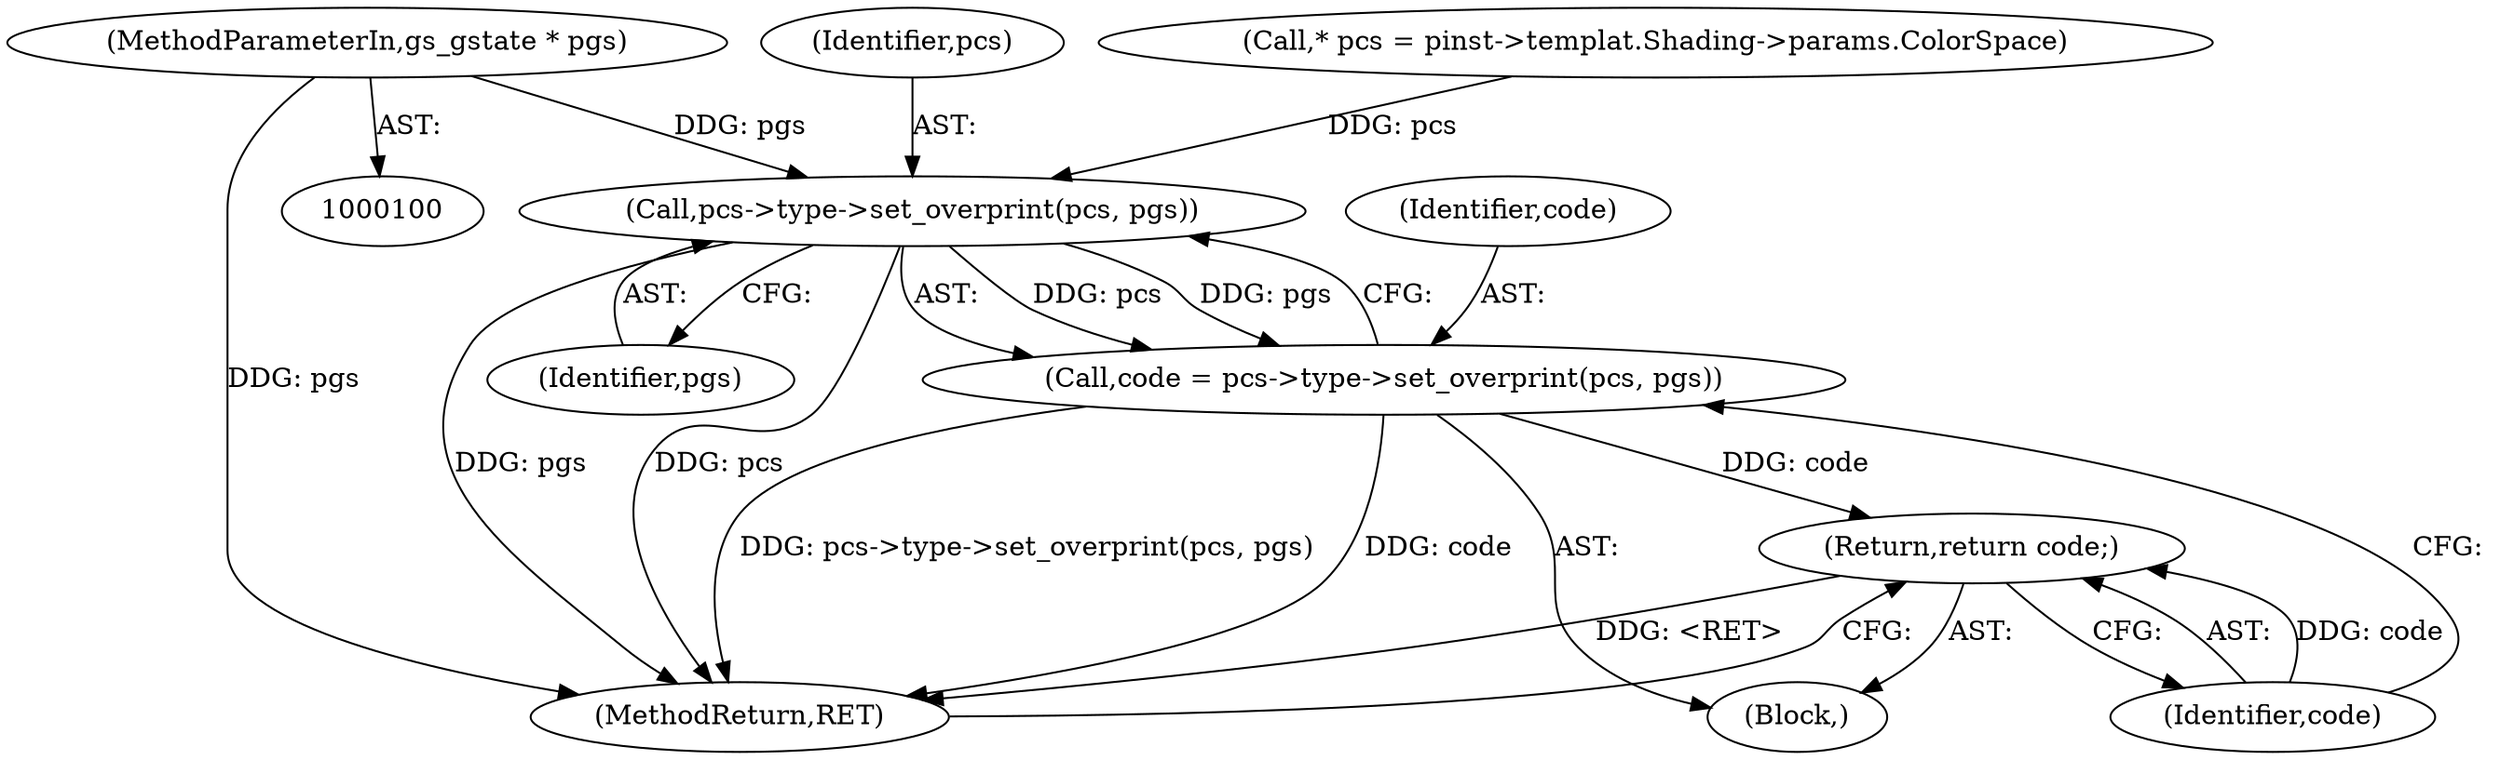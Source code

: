 digraph "0_ghostscript_693baf02152119af6e6afd30bb8ec76d14f84bbf@pointer" {
"1000102" [label="(MethodParameterIn,gs_gstate * pgs)"];
"1000183" [label="(Call,pcs->type->set_overprint(pcs, pgs))"];
"1000181" [label="(Call,code = pcs->type->set_overprint(pcs, pgs))"];
"1000186" [label="(Return,return code;)"];
"1000183" [label="(Call,pcs->type->set_overprint(pcs, pgs))"];
"1000182" [label="(Identifier,code)"];
"1000188" [label="(MethodReturn,RET)"];
"1000187" [label="(Identifier,code)"];
"1000113" [label="(Call,* pcs = pinst->templat.Shading->params.ColorSpace)"];
"1000103" [label="(Block,)"];
"1000184" [label="(Identifier,pcs)"];
"1000185" [label="(Identifier,pgs)"];
"1000102" [label="(MethodParameterIn,gs_gstate * pgs)"];
"1000186" [label="(Return,return code;)"];
"1000181" [label="(Call,code = pcs->type->set_overprint(pcs, pgs))"];
"1000102" -> "1000100"  [label="AST: "];
"1000102" -> "1000188"  [label="DDG: pgs"];
"1000102" -> "1000183"  [label="DDG: pgs"];
"1000183" -> "1000181"  [label="AST: "];
"1000183" -> "1000185"  [label="CFG: "];
"1000184" -> "1000183"  [label="AST: "];
"1000185" -> "1000183"  [label="AST: "];
"1000181" -> "1000183"  [label="CFG: "];
"1000183" -> "1000188"  [label="DDG: pgs"];
"1000183" -> "1000188"  [label="DDG: pcs"];
"1000183" -> "1000181"  [label="DDG: pcs"];
"1000183" -> "1000181"  [label="DDG: pgs"];
"1000113" -> "1000183"  [label="DDG: pcs"];
"1000181" -> "1000103"  [label="AST: "];
"1000182" -> "1000181"  [label="AST: "];
"1000187" -> "1000181"  [label="CFG: "];
"1000181" -> "1000188"  [label="DDG: code"];
"1000181" -> "1000188"  [label="DDG: pcs->type->set_overprint(pcs, pgs)"];
"1000181" -> "1000186"  [label="DDG: code"];
"1000186" -> "1000103"  [label="AST: "];
"1000186" -> "1000187"  [label="CFG: "];
"1000187" -> "1000186"  [label="AST: "];
"1000188" -> "1000186"  [label="CFG: "];
"1000186" -> "1000188"  [label="DDG: <RET>"];
"1000187" -> "1000186"  [label="DDG: code"];
}
